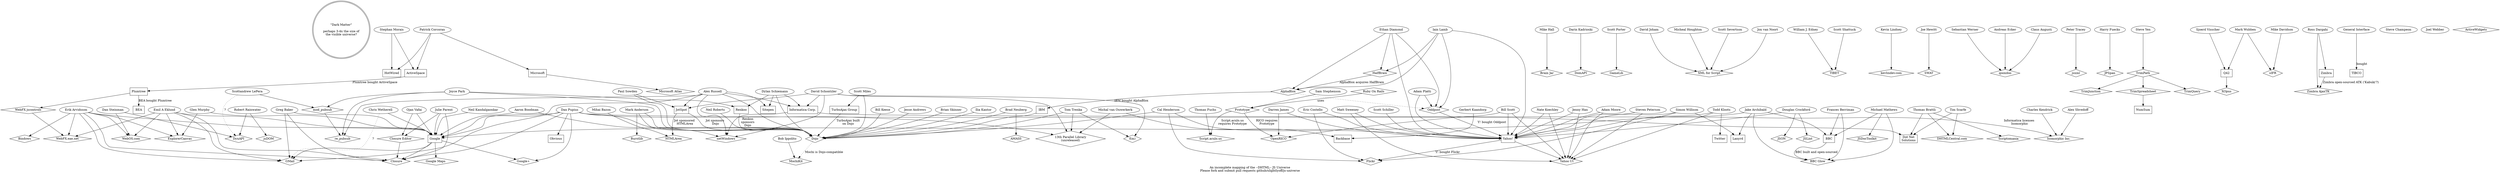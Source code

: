 /*
 * A Map of the JavaScript Universe
 *
 * Copyright 2005, The Dojo Foundation
 *
 * This file is ENTIRELY PROVISIONAL AND MUTABLE. If you think there is
 * something wrong, boneheaded, or otherwise daft then fork it and submit a pull request
 *
 */

digraph js_universe
  {
    // graph-wide config
    center=true;
    // overlap=scale;
    splines=true;
    // concentrate=true;
    label="An incomplete mapping of the --DHTML-- JS Universe\nPlease fork and submit pull requests github/slightlyoff/js-universe";

    // "dark matter"
    dm [ label="\"Dark Matter\"\n\nperhaps 3-4x the size of\nthe visible universe?",shape=doublecircle ];

    // developer to project/company relationships
    alexr -> INFA;
    alexr -> NW;
    alexr -> Dojo;
    alexr -> Jot;
    alexr -> RePubSub;
    alexr -> Sitepen;
    alexr -> Google;
    jpark -> ModPubSub;
    jpark -> RePubSub;
    jpark -> Dojo;
    jpark -> Renkoo;
    mda -> NW;
    mda -> Dojo;
    mda -> Burst;
    boogs -> Dojo;
    boogs -> Google;
    dpup -> Dojo;
    dpup -> DotNetSol;
    dpup -> _13p;
    dpup -> Google;
    dpup -> Gmail;
    dpup -> GPlus;
    dpup -> Closure;
    dpup -> Obvious;
    psowden -> Dojo;
    psowden -> Jot;
    dylan -> INFA;
    dylan -> Dojo;
    dylan -> Renkoo;
    dylan -> Sitepen;
    ttrenka -> Dojo;
    ttrenka -> FM;
    ttrenka -> _13p;
    bratta -> Scriptomania;
    bratta -> DHTMLCentral;
    bratta -> DotNetSol;
    tscarfe -> DotNetSol;
    tscarfe -> DHTMLCentral;
    erik -> WebFX;
    erik -> Bindows;
    erik -> WebOS;
    erik -> Google;
    erik -> ExCanvas;
    erik -> Closure;
    erik -> Gmail;
    emil -> WebFX;
    emil -> WebOS;
    emil -> Google;
    emil -> ExCanvas;
    emil -> Closure;
    emil -> Gmail;
    mhall -> BrainJar;
    dsteinman -> DynAPI;
    dsteinman -> WebOS; // thanks, Erik!
    rrainwater -> DynAPI;
    rrainwater -> jsDOM;
    darink -> DomAPI;
    sporter -> GameLib;
    charlesk -> ISC;
    ashevdoff -> ISC;
    cw -> Gmail [ style=dotted,label="?" ];
    cw -> Google;
    nkand -> Google;
    ilamb -> HalfBrain;
    ilamb -> AlphaBlox;
    ilamb -> Oddpost;
    ilamb -> Yahoo;
    ediamond -> HalfBrain;
    ediamond -> AlphaBlox;
    ediamond -> Oddpost;
    ediamond -> Yahoo;
    aplatti -> Oddpost;
    aplatti -> Yahoo;
    scottandrew -> ModPubSub;
    scottandrew -> DynAPI [ style=dotted,label="?" ]; // RAR: Not sure about this one
    mbazon -> HTMLArea;
    schontz -> NW;
    schontz -> INFA;
    schontz -> Jot;
    schontz -> _13p;
    schontz -> FM;
    michaelvo -> _13p;
    djoham -> XMLJS;
    mhoughton -> XMLJS;
    ssevertson -> XMLJS;
    julie -> Closure;
    julie -> ClosureEdit;
    julie -> Google;
    jvnoort -> XMLJS;
    inforat -> Tibet;
    idearat -> Tibet;
    kevlin -> KevLinDev
    gkadndorp -> Backbase;
    jhewitt -> SWAT;
    swerner -> qooxdoo;
    aecker -> qooxdoo;
    caugusti -> qooxdoo;
    ptracey -> jsxml;
    sstephenson -> Prototype;
    tfuchs -> Script_aculo_us;
    hfuecks -> JPSpan;
    syen -> TrimPath;
    bobi -> MochiKit;
    glish -> Yahoo;
    glish -> Flickr;
    swillison -> Yahoo;
    swillison -> Flickr;
    swillison -> Lanyrd;
    gmurphy -> Google;
    gmurphy -> ExCanvas;
    michaelvo -> Backbase;
    cal -> Yahoo;
    cal -> Flickr;
    cal -> Dojo;
    bradneuberg -> Dojo;
    bradneuberg -> Storage;
    bscott -> RICO;
    bscott -> Yahoo;
    bscott -> Yui;
    djames -> RICO;
    djames -> Yahoo;
    sschiller -> Yahoo;
    svisscher -> Q42;
    mwubben -> sIFR;
    mdavidson -> sIFR;
    sjmiles -> Dojo;
    sjmiles -> TurboAjax;
    dcrockford -> JSON;
    dcrockford -> JSLint;
    dcrockford -> Yahoo;
    smorais -> HotWired;
    ojan -> ClosureEdit;
    ojan -> Google;
    pcorcoran -> HotWired;
    pcorcoran -> ActiveSpace;
    pcorcoran -> Microsoft;
    smorais -> ActiveSpace;
    mwubben -> Q42;
    rdargahi -> ZATK;
    rdargahi -> Zimbra;
    amoore -> Yahoo;
    amoore -> Yui;
    msweeney -> Yahoo;
    msweeney -> Yui;
    nkoechley -> Yahoo;
    nkoechley -> Yui;
    jhan -> Yahoo;
    jhan -> Yui;
    speterson -> Yahoo;
    speterson -> Yui;
    tkloots -> Yahoo;
    tkloots -> Yui;
    tkloots -> Twitter;
    bkeese -> Dojo;
    jandrews -> Dojo;
    bskinner -> Dojo;
    ikantor -> Dojo;
    nroberts -> Dojo;
    micmath -> Glow;
    micmath -> JSDocToolkit;
    micmath -> BBC;
    jaffathecake -> Glow;
    jaffathecake -> BBC;
    jaffathecake -> Lanyrd;
    jaffathecake -> Google;
    phae -> Glow;
    phae -> BBC;
    baker -> Closure;
    baker -> Gmail;
    baker -> Google;

    // project and company relationships
    INFA -> NW;
    INFA -> ISC [ label="Informatica licenses \nIsomorphic" ];
    Jot -> Dojo [ label="Jot sponsors \nDojo" ];
    Renkoo -> Dojo [ label="Renkoo\nsponsors\nDojo" ];
    TurboAjax -> Dojo [ label="TurboAjax built\non Dojo" ];
    Dojo -> MochiKit [ style=dotted, label="Mochi is Dojo-compatible" ];
    Jot -> HTMLArea [ label="Jot sponsored \nHTMLArea" ];
    BBC -> Glow [label="BBC built and open-sourced"]
    // Tibet -> ISC [ style=dotted ];
    // FIXME: need to mine these links for info:
    //  http://koranteng.blogspot.com/2004/07/on-rich-web-applications-alphablox-and.html
    //  http://koranteng.blogspot.com/2004/10/on-gmail-and-dhtml-architecture-again.html
    HalfBrain -> AlphaBlox [ label="AlphaBlox acquires HalfBrain" ];
    AlphaBlox -> IBM [ label="IBM bought AlphaBlox" ];
    AlphaBlox -> Oddpost [ style=dotted ];
    Oddpost -> Yahoo [ label="Y! bought Oddpost" ];
    Google -> Gmail;
    Google -> Gmaps;
    Google -> GPlus;
    Google -> Closure;
    Yahoo -> Flickr [ label="Y! bought Flickr" ];
    ModPubSub -> RePubSub;
    GenInt -> TIBCO [ label="bought" ];
    RoR -> Prototype [ label="uses" ];
    Prototype -> Script_aculo_us [ label="Script.aculo.us\nrequires Prototype" ];
    Prototype -> RICO [ label="RICO requires\nPrototype" ];
    Q42 -> XOpus;
    TrimPath -> TrimJunction;
    TrimPath -> TrimSpreadsheet;
    TrimPath -> TrimQuery;
    TrimSpreadsheet -> NumSum;
    ActiveSpace -> Plumtree [ label="Plumtree bought ActiveSpace" ];
    Plumtree -> BEA [ label="BEA bought Plumtree" ];
    Zimbra -> ZATK [ label="Zimbra open-sourced ATK ('Kabuki'?)" ];
    jscontrols -> WebFX;
    Plumtree -> jscontrols;
    Microsoft -> Atlas;
    Yahoo -> Yui;
    IBM -> Dojo;
    ClosureEdit -> Closure;

    // developers
    psowden   [ label="Paul Sowden" ];
    mbazon    [ label="Mihai Bazon" ];
    ediamond  [ label="Ethan Diamond" ];
    ilamb   [ label="Iain Lamb" ];
    aplatti   [ label="Adam Platti" ];
    emil    [ label="Emil A Eklund" ];
    darink    [ label="Darin Kadrioski" ];
    ttrenka   [ label="Tom Trenka" ];
    erik    [ label="Erik Arvidsson" ];
    bratta    [ label="Thomas Brattli" ];
    mda     [ label="Mark Anderson" ];
    boogs     [ label="Aaron Boodman" ];
    alexr     [ label="Alex Russell" ];
    dylan     [ label="Dylan Schiemann" ];
    dpup      [ label="Dan Pupius" ];
    tscarfe   [ label="Tim Scarfe" ];
    dsteinman   [ label="Dan Steinman" ];
    mhall     [ label="Mike Hall" ];
    schampeon   [ label="Steve Champeon" ];
    sporter   [ label="Scott Porter" ];
    rrainwater  [ label="Robert Rainwater" ];
    charlesk  [ label="Charles Kendrick" ];
    scottandrew [ label="Scottandrew LePera" ];
    cw      [ label="Chris Wetherell" ];
    jpark   [ label="Joyce Park" ];
    schontz   [ label="David Schontzler" ];
    michaelvo [ label="Michal van Ouwerkerk" ];
    djoham    [ label="David Joham" ];
    mhoughton [ label="Micheal Houghton" ];
    ssevertson  [ label="Scott Severtson" ];
    jvnoort   [ label="Jon van Noort" ];
    idearat   [ label="Scott Shattuck" ];
    inforat   [ label="William J. Edney" ];
    kevlin    [ label="Kevin Lindsey" ];
    ashevdoff [ label="Alex Shvedoff" ];
    gkadndorp [ label="Gerbert Kaandorp" ];
    jhewitt   [ label="Joe Hewitt" ];
    swerner   [ label="Sebastian Werner" ];
    aecker    [ label="Andreas Ecker" ];
    caugusti  [ label="Claus Augusti" ];
    ptracey   [ label="Peter Tracey" ];
    sstephenson [ label="Sam Stephenson" ];
    hfuecks   [ label="Harry Fuecks" ];
    tfuchs    [ label="Thomas Fuchs" ];
    syen    [ label="Steve Yen" ];
    bobi    [ label="Bob Ippolito" ];
    nkand   [ label="Neil Kandalgaonkar" ];
    glish   [ label="Eric Costello" ];
    swillison [ label="Simon Willison" ];
    gmurphy   [ label="Glen Murphy" ];
    cal     [ label="Cal Henderson" ];
    bradneuberg [ label="Brad Neuberg" ];
    bscott    [ label="Bill Scott" ];
    djames    [ label="Darren James" ];
    sschiller [ label="Scott Schiller" ];
    svisscher [ label="Sjoerd Visscher" ];
    mwubben   [ label="Mark Wubben" ];
    mdavidson [ label="Mike Davidson" ];
    sjmiles   [ label="Scott Miles" ];
    jgwebber  [ label="Joel Webber" ];
    dcrockford  [ label="Douglas Crockford" ];
    smorais   [ label="Stephan Morais" ];
    pcorcoran [ label="Patrick Corcoran" ];
    rdargahi  [ label="Ross Dargahi" ];
    amoore    [ label="Adam Moore" ];
    msweeney  [ label="Matt Sweeney" ];
    nkoechley [ label="Nate Koechley" ];
    jhan    [ label="Jenny Han" ];
    speterson [ label="Steven Peterson" ];
    tkloots   [ label="Todd Kloots" ];
    bkeese    [ label="Bill Keese" ];
    jandrews  [ label="Jesse Andrews" ];
    bskinner  [ label="Brian Skinner" ];
    ikantor   [ label="Ilia Kantor" ];
    nroberts  [ label="Neil Roberts" ];
    micmath   [ label="Michael Mathews"];
    jaffathecake [ label="Jake Archibald"];
    phae      [ label="Frances Berriman"];
    julie     [ label="Julie Parent"];
    ojan      [ label="Ojan Vafai"];
    baker     [ label="Greg Baker"];

    // companies
    DotNetSol   [ label="Dot Net\nSolutions",shape=box ];
    Google    [ label="Google",shape=box ];
    Yahoo     [ label="Yahoo!",shape=box ];
    Jot     [ label="JotSpot",shape=box ];
    INFA    [ label="Informatica Corp.",shape=box ];
    IBM     [ shape=box ];
    TIBCO   [ shape=box ];
    GenInt    [ label="General Interface" ];
    Backbase  [ label="Backbase",shape=box ];
    Renkoo    [ label="Renkoo",shape=box ];
    TurboAjax [ label="TurboAjax Group",shape=box ];
    Q42     [ label="Q42",shape=box ];
    NumSum    [ shape=box ];
    HotWired  [ shape=box ];
    ActiveSpace [ shape=box ];
    Plumtree  [ shape=box ];
    BEA     [ shape=box ];
    Microsoft [ shape=box ];
    Zimbra    [ shape=box ];
    Lanyrd    [ shape=box];
    BBC       [ shape=box ];
    Sitepen   [ shape=box];
    Twitter   [ shape=box];

    // projects and products
    Storage   [ label="AMASS",shape=diamond ];
    jsxml   [ shape=diamond ];
    HTMLArea  [ shape=diamond ];
    AlphaBlox [ shape=diamond ];
    HalfBrain [ shape=diamond ];
    Oddpost   [ shape=diamond ];
    Scriptomania [ shape=diamond ];
    DomAPI    [ shape=diamond ];
    DynAPI    [ shape=diamond ];
    GameLib   [ shape=diamond ];
    Bindows   [ shape=diamond ];
    jsDOM   [ shape=diamond ];
    qooxdoo   [ shape=diamond ];
    XMLJS   [ label="XML for Script",shape=diamond ];
    Tibet   [ label="TIBET",shape=diamond ];
    ModPubSub   [ label="mod_pubsub",shape=diamond ];
    RePubSub  [ label="re_pubsub",shape=diamond ];
    Gmail     [ label="GMail",shape=diamond ];
    Gmaps     [ label="Google Maps ",shape=diamond ];
    GPlus     [ label="Google+",shape=diamond ];
    BrainJar  [ label="Brain Jar",shape=diamond ];
    FM      [ label="f(m)",shape=diamond ];
    WebFX     [ label="WebFX.eae.net",shape=diamond ];
    jscontrols  [ label="WebFX jscontrols",shape=diamond ];
    Burst     [ label="Burstlib",shape=diamond ];
    Dojo    [ label="Dojo",shape=diamond ];
    NW      [ label="netWindows",shape=diamond ];
    ISC     [ label="Isomorphic Inc.",shape=diamond ];
    WebOS     [ label="WebOS.com",shape=diamond ];
    DHTMLCentral [ label="DHTMLCentral.com",shape=diamond ];
    _13p    [ label="13th Parallel Library\n(unreleased)",shape=diamond ];
    KevLinDev     [ label="kevlindev.com",shape=diamond ];
    ActiveWidgets [ label="ActiveWidgets",shape=diamond ];
    SWAT    [ shape=diamond ];
    Obvious [ shape=box ];
    Prototype [ shape=diamond ];
    RoR     [ label="Ruby On Rails",shape=diamond ];
    Script_aculo_us [ label="Script.aculo.us",shape=diamond ];
    RICO    [ label="OpenRICO",shape=diamond ];
    TrimPath  [ shape=diamond ];
    TrimJunction [ shape=diamond ];
    TrimQuery [ shape=diamond ];
    TrimSpreadsheet [ shape=diamond ];
    MochiKit  [ shape=diamond ];
    JPSpan    [ shape=diamond ];
    Flickr    [ shape=diamond ];
    XOpus   [ shape=diamond ];
    sIFR    [ shape=diamond ];
    JSON    [ shape=diamond ];
    JSLint    [ shape=diamond ];
    ZATK    [ label="Zimbra AjaxTK",shape=diamond ];
    Atlas   [ label="Microsoft Atlas",shape=diamond ];
    Yui     [ label="Yahoo UI",shape=diamond ];
    Glow    [ label="BBC Glow",shape=diamond];
    JSDocToolkit [label="JSDocToolkit",shape=diamond];
    ExCanvas [label="ExplorerCanvas",shape=diamond];
    Closure  [shape=diamond];
    ClosureEdit [label="Closure Editor",shape=diamond];
  }

// vim:ts=2:et:ai
